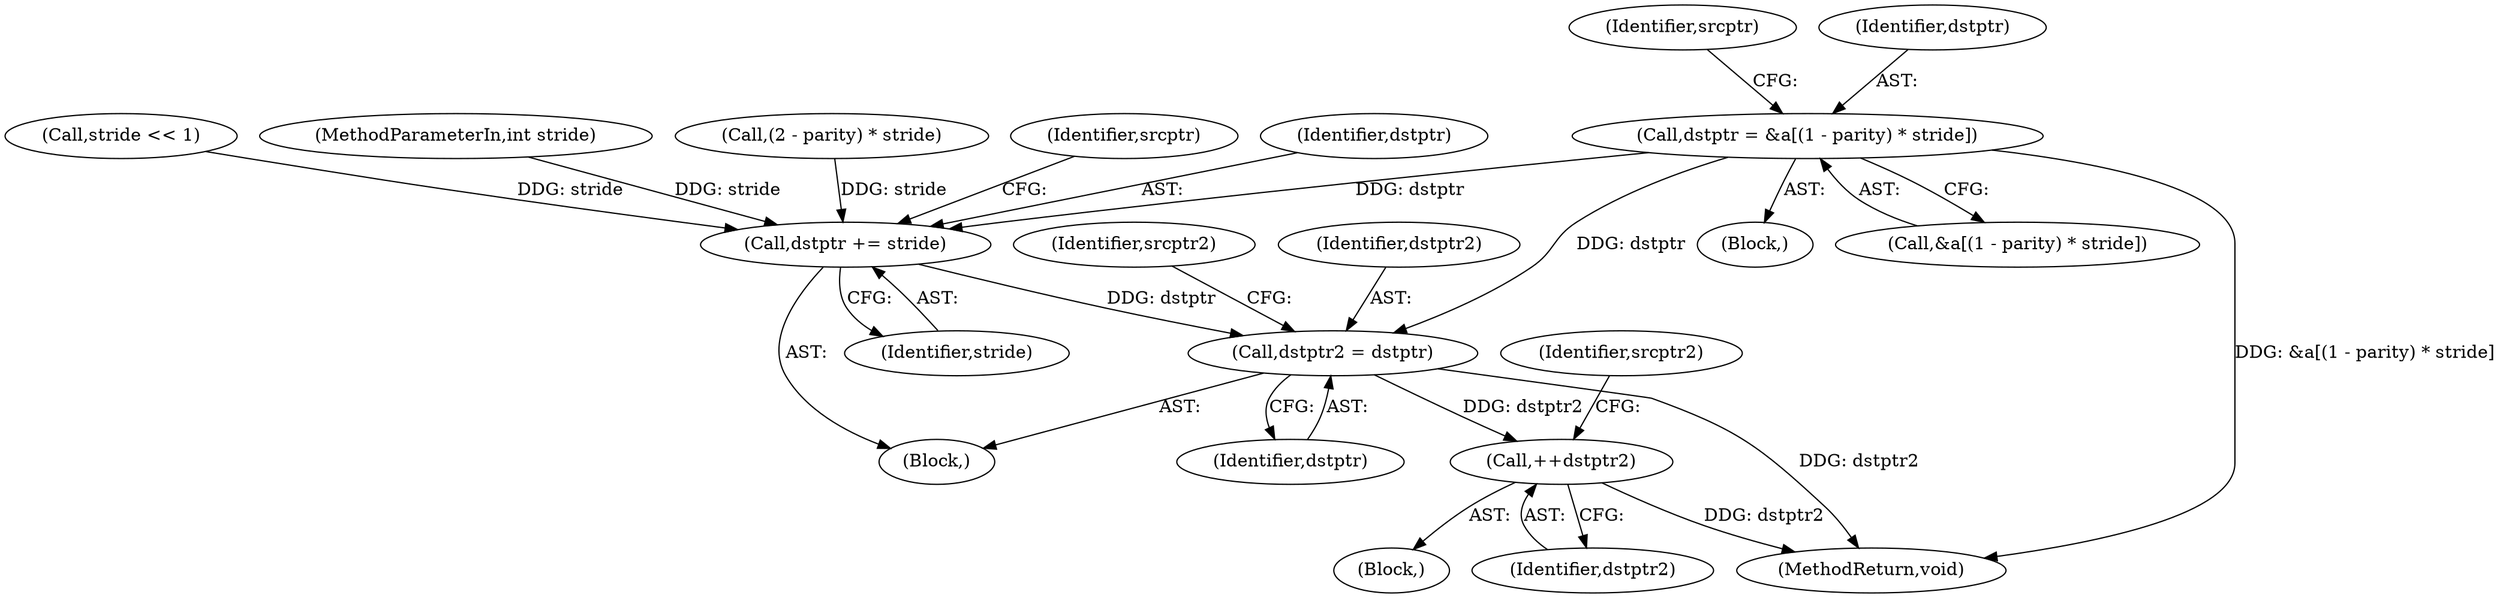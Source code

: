 digraph "0_jasper_4a59cfaf9ab3d48fca4a15c0d2674bf7138e3d1a_2@array" {
"1000221" [label="(Call,dstptr = &a[(1 - parity) * stride])"];
"1000255" [label="(Call,dstptr2 = dstptr)"];
"1000276" [label="(Call,++dstptr2)"];
"1000280" [label="(Call,dstptr += stride)"];
"1000285" [label="(Call,stride << 1)"];
"1000277" [label="(Identifier,dstptr2)"];
"1000279" [label="(Identifier,srcptr2)"];
"1000221" [label="(Call,dstptr = &a[(1 - parity) * stride])"];
"1000223" [label="(Call,&a[(1 - parity) * stride])"];
"1000151" [label="(Block,)"];
"1000232" [label="(Identifier,srcptr)"];
"1000110" [label="(MethodParameterIn,int stride)"];
"1000270" [label="(Block,)"];
"1000256" [label="(Identifier,dstptr2)"];
"1000236" [label="(Call,(2 - parity) * stride)"];
"1000284" [label="(Identifier,srcptr)"];
"1000255" [label="(Call,dstptr2 = dstptr)"];
"1000276" [label="(Call,++dstptr2)"];
"1000346" [label="(MethodReturn,void)"];
"1000254" [label="(Block,)"];
"1000257" [label="(Identifier,dstptr)"];
"1000281" [label="(Identifier,dstptr)"];
"1000282" [label="(Identifier,stride)"];
"1000222" [label="(Identifier,dstptr)"];
"1000259" [label="(Identifier,srcptr2)"];
"1000280" [label="(Call,dstptr += stride)"];
"1000221" -> "1000151"  [label="AST: "];
"1000221" -> "1000223"  [label="CFG: "];
"1000222" -> "1000221"  [label="AST: "];
"1000223" -> "1000221"  [label="AST: "];
"1000232" -> "1000221"  [label="CFG: "];
"1000221" -> "1000346"  [label="DDG: &a[(1 - parity) * stride]"];
"1000221" -> "1000255"  [label="DDG: dstptr"];
"1000221" -> "1000280"  [label="DDG: dstptr"];
"1000255" -> "1000254"  [label="AST: "];
"1000255" -> "1000257"  [label="CFG: "];
"1000256" -> "1000255"  [label="AST: "];
"1000257" -> "1000255"  [label="AST: "];
"1000259" -> "1000255"  [label="CFG: "];
"1000255" -> "1000346"  [label="DDG: dstptr2"];
"1000280" -> "1000255"  [label="DDG: dstptr"];
"1000255" -> "1000276"  [label="DDG: dstptr2"];
"1000276" -> "1000270"  [label="AST: "];
"1000276" -> "1000277"  [label="CFG: "];
"1000277" -> "1000276"  [label="AST: "];
"1000279" -> "1000276"  [label="CFG: "];
"1000276" -> "1000346"  [label="DDG: dstptr2"];
"1000280" -> "1000254"  [label="AST: "];
"1000280" -> "1000282"  [label="CFG: "];
"1000281" -> "1000280"  [label="AST: "];
"1000282" -> "1000280"  [label="AST: "];
"1000284" -> "1000280"  [label="CFG: "];
"1000285" -> "1000280"  [label="DDG: stride"];
"1000236" -> "1000280"  [label="DDG: stride"];
"1000110" -> "1000280"  [label="DDG: stride"];
}
